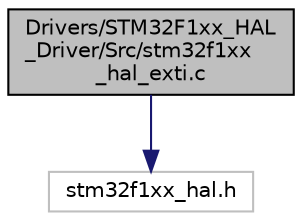 digraph "Drivers/STM32F1xx_HAL_Driver/Src/stm32f1xx_hal_exti.c"
{
  edge [fontname="Helvetica",fontsize="10",labelfontname="Helvetica",labelfontsize="10"];
  node [fontname="Helvetica",fontsize="10",shape=record];
  Node0 [label="Drivers/STM32F1xx_HAL\l_Driver/Src/stm32f1xx\l_hal_exti.c",height=0.2,width=0.4,color="black", fillcolor="grey75", style="filled", fontcolor="black"];
  Node0 -> Node1 [color="midnightblue",fontsize="10",style="solid"];
  Node1 [label="stm32f1xx_hal.h",height=0.2,width=0.4,color="grey75", fillcolor="white", style="filled"];
}

